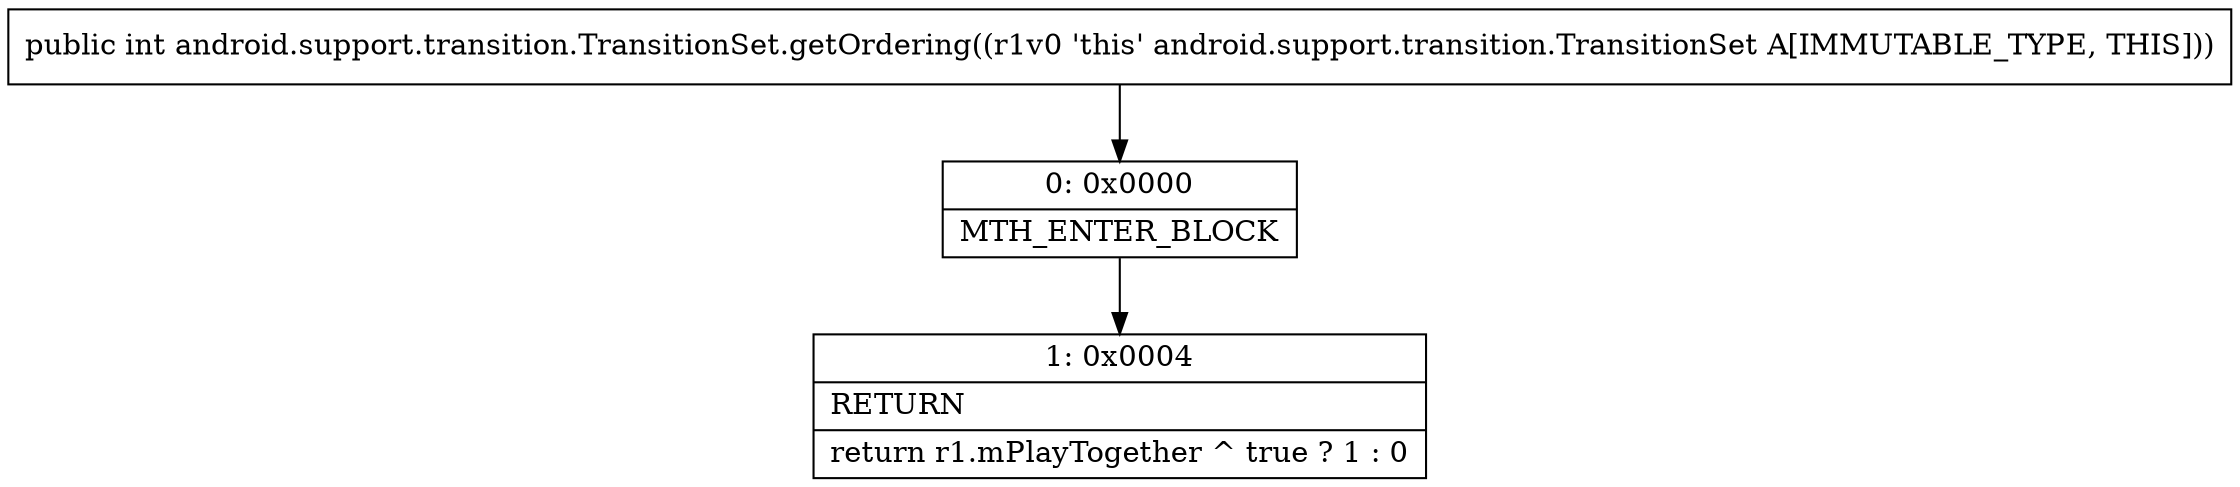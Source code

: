 digraph "CFG forandroid.support.transition.TransitionSet.getOrdering()I" {
Node_0 [shape=record,label="{0\:\ 0x0000|MTH_ENTER_BLOCK\l}"];
Node_1 [shape=record,label="{1\:\ 0x0004|RETURN\l|return r1.mPlayTogether ^ true ? 1 : 0\l}"];
MethodNode[shape=record,label="{public int android.support.transition.TransitionSet.getOrdering((r1v0 'this' android.support.transition.TransitionSet A[IMMUTABLE_TYPE, THIS])) }"];
MethodNode -> Node_0;
Node_0 -> Node_1;
}

